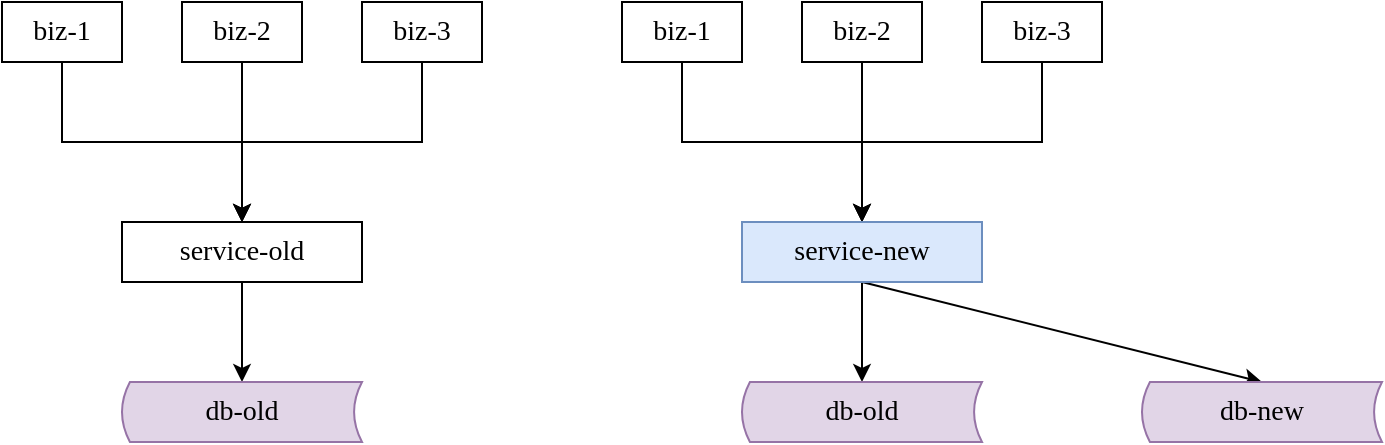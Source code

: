 <mxfile version="12.9.9" type="device" pages="5"><diagram id="g5Ehgx6kvNpVl5YQIofv" name="方案四：双写方案（步骤一）"><mxGraphModel dx="1072" dy="792" grid="1" gridSize="10" guides="1" tooltips="1" connect="1" arrows="1" fold="1" page="1" pageScale="1" pageWidth="827" pageHeight="1169" math="0" shadow="0"><root><mxCell id="0"/><mxCell id="1" parent="0"/><mxCell id="R7WmSuVC-zbe9bZ7QqP--1" style="edgeStyle=orthogonalEdgeStyle;rounded=0;orthogonalLoop=1;jettySize=auto;html=1;exitX=0.5;exitY=1;exitDx=0;exitDy=0;entryX=0.5;entryY=0;entryDx=0;entryDy=0;fontFamily=Verdana;fontSize=14;" parent="1" source="R7WmSuVC-zbe9bZ7QqP--2" target="R7WmSuVC-zbe9bZ7QqP--8" edge="1"><mxGeometry relative="1" as="geometry"/></mxCell><mxCell id="R7WmSuVC-zbe9bZ7QqP--2" value="biz-1" style="rounded=0;whiteSpace=wrap;html=1;fontFamily=Verdana;fontSize=14;" parent="1" vertex="1"><mxGeometry x="69" y="190" width="60" height="30" as="geometry"/></mxCell><mxCell id="R7WmSuVC-zbe9bZ7QqP--3" style="edgeStyle=orthogonalEdgeStyle;rounded=0;orthogonalLoop=1;jettySize=auto;html=1;exitX=0.5;exitY=1;exitDx=0;exitDy=0;fontFamily=Verdana;fontSize=14;" parent="1" source="R7WmSuVC-zbe9bZ7QqP--4" target="R7WmSuVC-zbe9bZ7QqP--8" edge="1"><mxGeometry relative="1" as="geometry"/></mxCell><mxCell id="R7WmSuVC-zbe9bZ7QqP--4" value="biz-2" style="rounded=0;whiteSpace=wrap;html=1;fontFamily=Verdana;fontSize=14;" parent="1" vertex="1"><mxGeometry x="159" y="190" width="60" height="30" as="geometry"/></mxCell><mxCell id="R7WmSuVC-zbe9bZ7QqP--5" style="edgeStyle=orthogonalEdgeStyle;rounded=0;orthogonalLoop=1;jettySize=auto;html=1;exitX=0.5;exitY=1;exitDx=0;exitDy=0;entryX=0.5;entryY=0;entryDx=0;entryDy=0;fontFamily=Verdana;fontSize=14;" parent="1" source="R7WmSuVC-zbe9bZ7QqP--6" target="R7WmSuVC-zbe9bZ7QqP--8" edge="1"><mxGeometry relative="1" as="geometry"/></mxCell><mxCell id="R7WmSuVC-zbe9bZ7QqP--6" value="biz-3" style="rounded=0;whiteSpace=wrap;html=1;fontFamily=Verdana;fontSize=14;" parent="1" vertex="1"><mxGeometry x="249" y="190" width="60" height="30" as="geometry"/></mxCell><mxCell id="R7WmSuVC-zbe9bZ7QqP--7" style="edgeStyle=orthogonalEdgeStyle;rounded=0;orthogonalLoop=1;jettySize=auto;html=1;exitX=0.5;exitY=1;exitDx=0;exitDy=0;entryX=0.5;entryY=0;entryDx=0;entryDy=0;fontFamily=Verdana;fontSize=14;" parent="1" source="R7WmSuVC-zbe9bZ7QqP--8" target="R7WmSuVC-zbe9bZ7QqP--9" edge="1"><mxGeometry relative="1" as="geometry"/></mxCell><mxCell id="R7WmSuVC-zbe9bZ7QqP--8" value="service-old" style="rounded=0;whiteSpace=wrap;html=1;fontFamily=Verdana;fontSize=14;" parent="1" vertex="1"><mxGeometry x="129" y="300" width="120" height="30" as="geometry"/></mxCell><mxCell id="R7WmSuVC-zbe9bZ7QqP--9" value="db-old" style="shape=dataStorage;whiteSpace=wrap;html=1;fontFamily=Verdana;fontSize=14;size=0.033;fillColor=#e1d5e7;strokeColor=#9673a6;" parent="1" vertex="1"><mxGeometry x="129" y="380" width="120" height="30" as="geometry"/></mxCell><mxCell id="R7WmSuVC-zbe9bZ7QqP--10" style="edgeStyle=orthogonalEdgeStyle;rounded=0;orthogonalLoop=1;jettySize=auto;html=1;exitX=0.5;exitY=1;exitDx=0;exitDy=0;entryX=0.5;entryY=0;entryDx=0;entryDy=0;fontFamily=Verdana;fontSize=14;" parent="1" source="R7WmSuVC-zbe9bZ7QqP--11" target="R7WmSuVC-zbe9bZ7QqP--18" edge="1"><mxGeometry relative="1" as="geometry"/></mxCell><mxCell id="R7WmSuVC-zbe9bZ7QqP--11" value="biz-1" style="rounded=0;whiteSpace=wrap;html=1;fontFamily=Verdana;fontSize=14;" parent="1" vertex="1"><mxGeometry x="379" y="190" width="60" height="30" as="geometry"/></mxCell><mxCell id="R7WmSuVC-zbe9bZ7QqP--12" style="edgeStyle=orthogonalEdgeStyle;rounded=0;orthogonalLoop=1;jettySize=auto;html=1;exitX=0.5;exitY=1;exitDx=0;exitDy=0;fontFamily=Verdana;fontSize=14;" parent="1" source="R7WmSuVC-zbe9bZ7QqP--13" target="R7WmSuVC-zbe9bZ7QqP--18" edge="1"><mxGeometry relative="1" as="geometry"/></mxCell><mxCell id="R7WmSuVC-zbe9bZ7QqP--13" value="biz-2" style="rounded=0;whiteSpace=wrap;html=1;fontFamily=Verdana;fontSize=14;" parent="1" vertex="1"><mxGeometry x="469" y="190" width="60" height="30" as="geometry"/></mxCell><mxCell id="R7WmSuVC-zbe9bZ7QqP--14" style="edgeStyle=orthogonalEdgeStyle;rounded=0;orthogonalLoop=1;jettySize=auto;html=1;exitX=0.5;exitY=1;exitDx=0;exitDy=0;entryX=0.5;entryY=0;entryDx=0;entryDy=0;fontFamily=Verdana;fontSize=14;" parent="1" source="R7WmSuVC-zbe9bZ7QqP--15" target="R7WmSuVC-zbe9bZ7QqP--18" edge="1"><mxGeometry relative="1" as="geometry"/></mxCell><mxCell id="R7WmSuVC-zbe9bZ7QqP--15" value="biz-3" style="rounded=0;whiteSpace=wrap;html=1;fontFamily=Verdana;fontSize=14;" parent="1" vertex="1"><mxGeometry x="559" y="190" width="60" height="30" as="geometry"/></mxCell><mxCell id="R7WmSuVC-zbe9bZ7QqP--16" style="edgeStyle=orthogonalEdgeStyle;rounded=0;orthogonalLoop=1;jettySize=auto;html=1;exitX=0.5;exitY=1;exitDx=0;exitDy=0;entryX=0.5;entryY=0;entryDx=0;entryDy=0;fontFamily=Verdana;fontSize=14;" parent="1" source="R7WmSuVC-zbe9bZ7QqP--18" target="R7WmSuVC-zbe9bZ7QqP--19" edge="1"><mxGeometry relative="1" as="geometry"/></mxCell><mxCell id="R7WmSuVC-zbe9bZ7QqP--24" style="rounded=0;orthogonalLoop=1;jettySize=auto;html=1;exitX=0.5;exitY=1;exitDx=0;exitDy=0;entryX=0.5;entryY=0;entryDx=0;entryDy=0;" parent="1" source="R7WmSuVC-zbe9bZ7QqP--18" target="R7WmSuVC-zbe9bZ7QqP--23" edge="1"><mxGeometry relative="1" as="geometry"/></mxCell><mxCell id="R7WmSuVC-zbe9bZ7QqP--18" value="service-new" style="rounded=0;whiteSpace=wrap;html=1;fontFamily=Verdana;fontSize=14;fillColor=#dae8fc;strokeColor=#6c8ebf;" parent="1" vertex="1"><mxGeometry x="439" y="300" width="120" height="30" as="geometry"/></mxCell><mxCell id="R7WmSuVC-zbe9bZ7QqP--19" value="db-old" style="shape=dataStorage;whiteSpace=wrap;html=1;fontFamily=Verdana;fontSize=14;size=0.033;fillColor=#e1d5e7;strokeColor=#9673a6;" parent="1" vertex="1"><mxGeometry x="439" y="380" width="120" height="30" as="geometry"/></mxCell><mxCell id="R7WmSuVC-zbe9bZ7QqP--23" value="db-new" style="shape=dataStorage;whiteSpace=wrap;html=1;fontFamily=Verdana;fontSize=14;size=0.033;fillColor=#e1d5e7;strokeColor=#9673a6;" parent="1" vertex="1"><mxGeometry x="639" y="380" width="120" height="30" as="geometry"/></mxCell></root></mxGraphModel></diagram><diagram id="hrnoOyJ_98OTtExlfo9R" name="方案四：双写方案（步骤二）"><mxGraphModel dx="1072" dy="792" grid="1" gridSize="10" guides="1" tooltips="1" connect="1" arrows="1" fold="1" page="1" pageScale="1" pageWidth="827" pageHeight="1169" math="0" shadow="0"><root><mxCell id="IrDboe4EHlwJ1IqqNWBV-0"/><mxCell id="IrDboe4EHlwJ1IqqNWBV-1" parent="IrDboe4EHlwJ1IqqNWBV-0"/><mxCell id="LjX5m5Z5AUM4HWo7zsmm-0" style="edgeStyle=orthogonalEdgeStyle;rounded=0;orthogonalLoop=1;jettySize=auto;html=1;exitX=0.5;exitY=1;exitDx=0;exitDy=0;entryX=0.5;entryY=0;entryDx=0;entryDy=0;fontFamily=Verdana;fontSize=14;" parent="IrDboe4EHlwJ1IqqNWBV-1" source="LjX5m5Z5AUM4HWo7zsmm-1" target="LjX5m5Z5AUM4HWo7zsmm-8" edge="1"><mxGeometry relative="1" as="geometry"/></mxCell><mxCell id="LjX5m5Z5AUM4HWo7zsmm-1" value="biz-1" style="rounded=0;whiteSpace=wrap;html=1;fontFamily=Verdana;fontSize=14;" parent="IrDboe4EHlwJ1IqqNWBV-1" vertex="1"><mxGeometry x="200" y="190" width="60" height="30" as="geometry"/></mxCell><mxCell id="LjX5m5Z5AUM4HWo7zsmm-2" style="edgeStyle=orthogonalEdgeStyle;rounded=0;orthogonalLoop=1;jettySize=auto;html=1;exitX=0.5;exitY=1;exitDx=0;exitDy=0;fontFamily=Verdana;fontSize=14;" parent="IrDboe4EHlwJ1IqqNWBV-1" source="LjX5m5Z5AUM4HWo7zsmm-3" target="LjX5m5Z5AUM4HWo7zsmm-8" edge="1"><mxGeometry relative="1" as="geometry"/></mxCell><mxCell id="LjX5m5Z5AUM4HWo7zsmm-3" value="biz-2" style="rounded=0;whiteSpace=wrap;html=1;fontFamily=Verdana;fontSize=14;" parent="IrDboe4EHlwJ1IqqNWBV-1" vertex="1"><mxGeometry x="290" y="190" width="60" height="30" as="geometry"/></mxCell><mxCell id="LjX5m5Z5AUM4HWo7zsmm-4" style="edgeStyle=orthogonalEdgeStyle;rounded=0;orthogonalLoop=1;jettySize=auto;html=1;exitX=0.5;exitY=1;exitDx=0;exitDy=0;entryX=0.5;entryY=0;entryDx=0;entryDy=0;fontFamily=Verdana;fontSize=14;" parent="IrDboe4EHlwJ1IqqNWBV-1" source="LjX5m5Z5AUM4HWo7zsmm-5" target="LjX5m5Z5AUM4HWo7zsmm-8" edge="1"><mxGeometry relative="1" as="geometry"/></mxCell><mxCell id="LjX5m5Z5AUM4HWo7zsmm-5" value="biz-3" style="rounded=0;whiteSpace=wrap;html=1;fontFamily=Verdana;fontSize=14;" parent="IrDboe4EHlwJ1IqqNWBV-1" vertex="1"><mxGeometry x="380" y="190" width="60" height="30" as="geometry"/></mxCell><mxCell id="LjX5m5Z5AUM4HWo7zsmm-6" style="edgeStyle=orthogonalEdgeStyle;rounded=0;orthogonalLoop=1;jettySize=auto;html=1;exitX=0.5;exitY=1;exitDx=0;exitDy=0;entryX=0.5;entryY=0;entryDx=0;entryDy=0;fontFamily=Verdana;fontSize=14;" parent="IrDboe4EHlwJ1IqqNWBV-1" source="LjX5m5Z5AUM4HWo7zsmm-8" target="LjX5m5Z5AUM4HWo7zsmm-9" edge="1"><mxGeometry relative="1" as="geometry"/></mxCell><mxCell id="LjX5m5Z5AUM4HWo7zsmm-7" style="rounded=0;orthogonalLoop=1;jettySize=auto;html=1;exitX=0.5;exitY=1;exitDx=0;exitDy=0;entryX=0.5;entryY=0;entryDx=0;entryDy=0;" parent="IrDboe4EHlwJ1IqqNWBV-1" source="LjX5m5Z5AUM4HWo7zsmm-8" target="LjX5m5Z5AUM4HWo7zsmm-10" edge="1"><mxGeometry relative="1" as="geometry"/></mxCell><mxCell id="LjX5m5Z5AUM4HWo7zsmm-8" value="service-new" style="rounded=0;whiteSpace=wrap;html=1;fontFamily=Verdana;fontSize=14;fillColor=#dae8fc;strokeColor=#6c8ebf;" parent="IrDboe4EHlwJ1IqqNWBV-1" vertex="1"><mxGeometry x="260" y="300" width="120" height="30" as="geometry"/></mxCell><mxCell id="LjX5m5Z5AUM4HWo7zsmm-12" style="edgeStyle=orthogonalEdgeStyle;rounded=0;orthogonalLoop=1;jettySize=auto;html=1;exitX=0.5;exitY=1;exitDx=0;exitDy=0;entryX=0;entryY=0.5;entryDx=0;entryDy=0;fontFamily=Verdana;fontSize=14;" parent="IrDboe4EHlwJ1IqqNWBV-1" source="LjX5m5Z5AUM4HWo7zsmm-9" target="LjX5m5Z5AUM4HWo7zsmm-11" edge="1"><mxGeometry relative="1" as="geometry"/></mxCell><mxCell id="LjX5m5Z5AUM4HWo7zsmm-9" value="db-old" style="shape=dataStorage;whiteSpace=wrap;html=1;fontFamily=Verdana;fontSize=14;size=0.033;fillColor=#e1d5e7;strokeColor=#9673a6;" parent="IrDboe4EHlwJ1IqqNWBV-1" vertex="1"><mxGeometry x="260" y="380" width="120" height="30" as="geometry"/></mxCell><mxCell id="LjX5m5Z5AUM4HWo7zsmm-10" value="db-new" style="shape=dataStorage;whiteSpace=wrap;html=1;fontFamily=Verdana;fontSize=14;size=0.033;fillColor=#e1d5e7;strokeColor=#9673a6;" parent="IrDboe4EHlwJ1IqqNWBV-1" vertex="1"><mxGeometry x="490" y="380" width="120" height="30" as="geometry"/></mxCell><mxCell id="LjX5m5Z5AUM4HWo7zsmm-13" style="edgeStyle=orthogonalEdgeStyle;rounded=0;orthogonalLoop=1;jettySize=auto;html=1;exitX=1;exitY=0.5;exitDx=0;exitDy=0;fontFamily=Verdana;fontSize=14;" parent="IrDboe4EHlwJ1IqqNWBV-1" source="LjX5m5Z5AUM4HWo7zsmm-11" target="LjX5m5Z5AUM4HWo7zsmm-10" edge="1"><mxGeometry relative="1" as="geometry"/></mxCell><mxCell id="LjX5m5Z5AUM4HWo7zsmm-11" value="data-migrate-tool" style="rounded=0;whiteSpace=wrap;html=1;fontSize=14;fontFamily=Verdana;fillColor=#f8cecc;strokeColor=#b85450;" parent="IrDboe4EHlwJ1IqqNWBV-1" vertex="1"><mxGeometry x="360" y="470" width="160" height="30" as="geometry"/></mxCell></root></mxGraphModel></diagram><diagram id="6CdlwYsa_0jYf0DSIUpv" name="数据一致性证明"><mxGraphModel dx="1072" dy="792" grid="1" gridSize="10" guides="1" tooltips="1" connect="1" arrows="1" fold="1" page="1" pageScale="1" pageWidth="827" pageHeight="1169" math="0" shadow="0"><root><mxCell id="fqqmsl6715i07su_cKa1-0"/><mxCell id="fqqmsl6715i07su_cKa1-1" parent="fqqmsl6715i07su_cKa1-0"/><mxCell id="fqqmsl6715i07su_cKa1-5" value="" style="rounded=0;whiteSpace=wrap;html=1;fontFamily=Verdana;fontSize=14;dashed=1;" parent="fqqmsl6715i07su_cKa1-1" vertex="1"><mxGeometry x="190" y="200" width="80" height="380" as="geometry"/></mxCell><mxCell id="fqqmsl6715i07su_cKa1-4" style="edgeStyle=orthogonalEdgeStyle;rounded=0;orthogonalLoop=1;jettySize=auto;html=1;exitX=0.5;exitY=1;exitDx=0;exitDy=0;fontFamily=Verdana;fontSize=14;endArrow=block;endFill=1;" parent="fqqmsl6715i07su_cKa1-1" source="fqqmsl6715i07su_cKa1-2" target="fqqmsl6715i07su_cKa1-3" edge="1"><mxGeometry relative="1" as="geometry"/></mxCell><mxCell id="fqqmsl6715i07su_cKa1-2" value="min" style="rounded=0;whiteSpace=wrap;html=1;fontFamily=Verdana;fontSize=14;" parent="fqqmsl6715i07su_cKa1-1" vertex="1"><mxGeometry x="200" y="210" width="60" height="30" as="geometry"/></mxCell><mxCell id="fqqmsl6715i07su_cKa1-3" value="max" style="rounded=0;whiteSpace=wrap;html=1;fontFamily=Verdana;fontSize=14;" parent="fqqmsl6715i07su_cKa1-1" vertex="1"><mxGeometry x="200" y="540" width="60" height="30" as="geometry"/></mxCell><mxCell id="fqqmsl6715i07su_cKa1-6" value="" style="rounded=0;whiteSpace=wrap;html=1;fontFamily=Verdana;fontSize=14;dashed=1;" parent="fqqmsl6715i07su_cKa1-1" vertex="1"><mxGeometry x="530" y="200" width="80" height="380" as="geometry"/></mxCell><mxCell id="fqqmsl6715i07su_cKa1-7" style="edgeStyle=orthogonalEdgeStyle;rounded=0;orthogonalLoop=1;jettySize=auto;html=1;exitX=0.5;exitY=1;exitDx=0;exitDy=0;fontFamily=Verdana;fontSize=14;entryX=0.5;entryY=0;entryDx=0;entryDy=0;strokeWidth=5;endArrow=block;endFill=1;" parent="fqqmsl6715i07su_cKa1-1" source="fqqmsl6715i07su_cKa1-8" target="fqqmsl6715i07su_cKa1-10" edge="1"><mxGeometry relative="1" as="geometry"/></mxCell><mxCell id="fqqmsl6715i07su_cKa1-8" value="min" style="rounded=0;whiteSpace=wrap;html=1;fontFamily=Verdana;fontSize=14;" parent="fqqmsl6715i07su_cKa1-1" vertex="1"><mxGeometry x="540" y="210" width="60" height="30" as="geometry"/></mxCell><mxCell id="fqqmsl6715i07su_cKa1-9" value="max" style="rounded=0;whiteSpace=wrap;html=1;fontFamily=Verdana;fontSize=14;" parent="fqqmsl6715i07su_cKa1-1" vertex="1"><mxGeometry x="540" y="540" width="60" height="30" as="geometry"/></mxCell><mxCell id="fqqmsl6715i07su_cKa1-11" style="edgeStyle=orthogonalEdgeStyle;rounded=0;orthogonalLoop=1;jettySize=auto;html=1;exitX=0.5;exitY=1;exitDx=0;exitDy=0;entryX=0.5;entryY=0;entryDx=0;entryDy=0;fontFamily=Verdana;fontSize=14;dashed=1;strokeWidth=5;endArrow=block;endFill=1;" parent="fqqmsl6715i07su_cKa1-1" source="fqqmsl6715i07su_cKa1-10" target="fqqmsl6715i07su_cKa1-9" edge="1"><mxGeometry relative="1" as="geometry"/></mxCell><mxCell id="fqqmsl6715i07su_cKa1-10" value="now" style="rounded=0;whiteSpace=wrap;html=1;fontFamily=Verdana;fontSize=14;" parent="fqqmsl6715i07su_cKa1-1" vertex="1"><mxGeometry x="540" y="375" width="60" height="30" as="geometry"/></mxCell><mxCell id="J1nFDhllqHWWvkuwpEac-1" style="edgeStyle=orthogonalEdgeStyle;rounded=0;orthogonalLoop=1;jettySize=auto;html=1;exitX=1;exitY=0.5;exitDx=0;exitDy=0;endArrow=block;endFill=1;strokeWidth=1;fontFamily=Verdana;fontSize=14;" parent="fqqmsl6715i07su_cKa1-1" source="J1nFDhllqHWWvkuwpEac-0" target="fqqmsl6715i07su_cKa1-10" edge="1"><mxGeometry relative="1" as="geometry"/></mxCell><mxCell id="J1nFDhllqHWWvkuwpEac-0" value="data-migrate-tool" style="rounded=0;whiteSpace=wrap;html=1;fontSize=14;fontFamily=Verdana;fillColor=#f8cecc;strokeColor=#b85450;" parent="fqqmsl6715i07su_cKa1-1" vertex="1"><mxGeometry x="320" y="375" width="160" height="30" as="geometry"/></mxCell><mxCell id="J1nFDhllqHWWvkuwpEac-2" style="edgeStyle=orthogonalEdgeStyle;rounded=0;orthogonalLoop=1;jettySize=auto;html=1;endArrow=block;endFill=1;strokeWidth=1;fontFamily=Verdana;fontSize=14;entryX=0;entryY=0.5;entryDx=0;entryDy=0;" parent="fqqmsl6715i07su_cKa1-1" target="J1nFDhllqHWWvkuwpEac-0" edge="1"><mxGeometry relative="1" as="geometry"><mxPoint x="230" y="390" as="sourcePoint"/><mxPoint x="550" y="400" as="targetPoint"/></mxGeometry></mxCell><mxCell id="J1nFDhllqHWWvkuwpEac-3" value="primary key&lt;br&gt;&lt;b&gt;从小到大&lt;/b&gt;&lt;br&gt;分段逐步迁移" style="text;html=1;strokeColor=none;fillColor=none;align=left;verticalAlign=middle;whiteSpace=wrap;rounded=0;dashed=1;fontFamily=Verdana;fontSize=14;" parent="fqqmsl6715i07su_cKa1-1" vertex="1"><mxGeometry x="290" y="210" width="110" height="55" as="geometry"/></mxCell><mxCell id="J1nFDhllqHWWvkuwpEac-4" value="正在迁移的数据" style="text;html=1;strokeColor=none;fillColor=none;align=center;verticalAlign=middle;whiteSpace=wrap;rounded=0;dashed=1;fontFamily=Verdana;fontSize=14;" parent="fqqmsl6715i07su_cKa1-1" vertex="1"><mxGeometry x="350" y="410" width="100" height="20" as="geometry"/></mxCell><mxCell id="J1nFDhllqHWWvkuwpEac-5" value="旧库中数据" style="text;html=1;strokeColor=none;fillColor=none;align=center;verticalAlign=middle;whiteSpace=wrap;rounded=0;dashed=1;fontFamily=Verdana;fontSize=14;fontColor=#FF0000;fontStyle=1" parent="fqqmsl6715i07su_cKa1-1" vertex="1"><mxGeometry x="110" y="542.5" width="80" height="25" as="geometry"/></mxCell><mxCell id="J1nFDhllqHWWvkuwpEac-6" value="新库中数据" style="text;html=1;strokeColor=none;fillColor=none;align=center;verticalAlign=middle;whiteSpace=wrap;rounded=0;dashed=1;fontFamily=Verdana;fontSize=14;fontColor=#FF0000;fontStyle=1" parent="fqqmsl6715i07su_cKa1-1" vertex="1"><mxGeometry x="610" y="542.5" width="80" height="25" as="geometry"/></mxCell><mxCell id="J1nFDhllqHWWvkuwpEac-7" value="已经迁移的数据" style="text;html=1;strokeColor=none;fillColor=#ffffff;align=center;verticalAlign=middle;whiteSpace=wrap;rounded=0;dashed=1;fontFamily=Verdana;fontSize=14;" parent="fqqmsl6715i07su_cKa1-1" vertex="1"><mxGeometry x="590" y="300" width="100" height="20" as="geometry"/></mxCell><mxCell id="J1nFDhllqHWWvkuwpEac-8" value="未迁移的数据" style="text;html=1;strokeColor=none;fillColor=#ffffff;align=center;verticalAlign=middle;whiteSpace=wrap;rounded=0;dashed=1;fontFamily=Verdana;fontSize=14;" parent="fqqmsl6715i07su_cKa1-1" vertex="1"><mxGeometry x="595" y="460" width="90" height="20" as="geometry"/></mxCell><mxCell id="J1nFDhllqHWWvkuwpEac-9" value="分段逐步迁移图" style="text;html=1;strokeColor=none;fillColor=none;align=center;verticalAlign=middle;whiteSpace=wrap;rounded=0;dashed=1;fontFamily=Verdana;fontSize=14;" parent="fqqmsl6715i07su_cKa1-1" vertex="1"><mxGeometry x="350" y="575" width="100" height="20" as="geometry"/></mxCell></root></mxGraphModel></diagram><diagram id="3vG1aEJbQ3jxC2FMXyXC" name="方案四：双写方案（步骤三）"><mxGraphModel dx="1072" dy="792" grid="1" gridSize="10" guides="1" tooltips="1" connect="1" arrows="1" fold="1" page="1" pageScale="1" pageWidth="827" pageHeight="1169" math="0" shadow="0"><root><mxCell id="i0Uux9YbF8P7493fPK3D-0"/><mxCell id="i0Uux9YbF8P7493fPK3D-1" parent="i0Uux9YbF8P7493fPK3D-0"/><mxCell id="J_zhmItCWctIGGbqjBgT-0" style="edgeStyle=orthogonalEdgeStyle;rounded=0;orthogonalLoop=1;jettySize=auto;html=1;exitX=0.5;exitY=1;exitDx=0;exitDy=0;entryX=0.5;entryY=0;entryDx=0;entryDy=0;fontFamily=Verdana;fontSize=14;" edge="1" parent="i0Uux9YbF8P7493fPK3D-1" source="J_zhmItCWctIGGbqjBgT-1" target="J_zhmItCWctIGGbqjBgT-8"><mxGeometry relative="1" as="geometry"/></mxCell><mxCell id="J_zhmItCWctIGGbqjBgT-1" value="biz-1" style="rounded=0;whiteSpace=wrap;html=1;fontFamily=Verdana;fontSize=14;" vertex="1" parent="i0Uux9YbF8P7493fPK3D-1"><mxGeometry x="200" y="190" width="60" height="30" as="geometry"/></mxCell><mxCell id="J_zhmItCWctIGGbqjBgT-2" style="edgeStyle=orthogonalEdgeStyle;rounded=0;orthogonalLoop=1;jettySize=auto;html=1;exitX=0.5;exitY=1;exitDx=0;exitDy=0;fontFamily=Verdana;fontSize=14;" edge="1" parent="i0Uux9YbF8P7493fPK3D-1" source="J_zhmItCWctIGGbqjBgT-3" target="J_zhmItCWctIGGbqjBgT-8"><mxGeometry relative="1" as="geometry"/></mxCell><mxCell id="J_zhmItCWctIGGbqjBgT-3" value="biz-2" style="rounded=0;whiteSpace=wrap;html=1;fontFamily=Verdana;fontSize=14;" vertex="1" parent="i0Uux9YbF8P7493fPK3D-1"><mxGeometry x="290" y="190" width="60" height="30" as="geometry"/></mxCell><mxCell id="J_zhmItCWctIGGbqjBgT-4" style="edgeStyle=orthogonalEdgeStyle;rounded=0;orthogonalLoop=1;jettySize=auto;html=1;exitX=0.5;exitY=1;exitDx=0;exitDy=0;entryX=0.5;entryY=0;entryDx=0;entryDy=0;fontFamily=Verdana;fontSize=14;" edge="1" parent="i0Uux9YbF8P7493fPK3D-1" source="J_zhmItCWctIGGbqjBgT-5" target="J_zhmItCWctIGGbqjBgT-8"><mxGeometry relative="1" as="geometry"/></mxCell><mxCell id="J_zhmItCWctIGGbqjBgT-5" value="biz-3" style="rounded=0;whiteSpace=wrap;html=1;fontFamily=Verdana;fontSize=14;" vertex="1" parent="i0Uux9YbF8P7493fPK3D-1"><mxGeometry x="380" y="190" width="60" height="30" as="geometry"/></mxCell><mxCell id="J_zhmItCWctIGGbqjBgT-6" style="edgeStyle=orthogonalEdgeStyle;rounded=0;orthogonalLoop=1;jettySize=auto;html=1;exitX=0.5;exitY=1;exitDx=0;exitDy=0;entryX=0.5;entryY=0;entryDx=0;entryDy=0;fontFamily=Verdana;fontSize=14;" edge="1" parent="i0Uux9YbF8P7493fPK3D-1" source="J_zhmItCWctIGGbqjBgT-8" target="J_zhmItCWctIGGbqjBgT-10"><mxGeometry relative="1" as="geometry"/></mxCell><mxCell id="J_zhmItCWctIGGbqjBgT-7" style="rounded=0;orthogonalLoop=1;jettySize=auto;html=1;exitX=0.5;exitY=1;exitDx=0;exitDy=0;entryX=0.5;entryY=0;entryDx=0;entryDy=0;" edge="1" parent="i0Uux9YbF8P7493fPK3D-1" source="J_zhmItCWctIGGbqjBgT-8" target="J_zhmItCWctIGGbqjBgT-11"><mxGeometry relative="1" as="geometry"/></mxCell><mxCell id="J_zhmItCWctIGGbqjBgT-8" value="service-new" style="rounded=0;whiteSpace=wrap;html=1;fontFamily=Verdana;fontSize=14;fillColor=#dae8fc;strokeColor=#6c8ebf;" vertex="1" parent="i0Uux9YbF8P7493fPK3D-1"><mxGeometry x="260" y="300" width="120" height="30" as="geometry"/></mxCell><mxCell id="J_zhmItCWctIGGbqjBgT-9" style="edgeStyle=orthogonalEdgeStyle;rounded=0;orthogonalLoop=1;jettySize=auto;html=1;exitX=0.5;exitY=1;exitDx=0;exitDy=0;entryX=0;entryY=0.5;entryDx=0;entryDy=0;fontFamily=Verdana;fontSize=14;" edge="1" parent="i0Uux9YbF8P7493fPK3D-1" source="J_zhmItCWctIGGbqjBgT-10" target="J_zhmItCWctIGGbqjBgT-13"><mxGeometry relative="1" as="geometry"/></mxCell><mxCell id="J_zhmItCWctIGGbqjBgT-10" value="db-old" style="shape=dataStorage;whiteSpace=wrap;html=1;fontFamily=Verdana;fontSize=14;size=0.033;fillColor=#e1d5e7;strokeColor=#9673a6;" vertex="1" parent="i0Uux9YbF8P7493fPK3D-1"><mxGeometry x="260" y="380" width="120" height="30" as="geometry"/></mxCell><mxCell id="J_zhmItCWctIGGbqjBgT-11" value="db-new" style="shape=dataStorage;whiteSpace=wrap;html=1;fontFamily=Verdana;fontSize=14;size=0.033;fillColor=#e1d5e7;strokeColor=#9673a6;" vertex="1" parent="i0Uux9YbF8P7493fPK3D-1"><mxGeometry x="490" y="380" width="120" height="30" as="geometry"/></mxCell><mxCell id="J_zhmItCWctIGGbqjBgT-12" style="edgeStyle=orthogonalEdgeStyle;rounded=0;orthogonalLoop=1;jettySize=auto;html=1;exitX=1;exitY=0.5;exitDx=0;exitDy=0;fontFamily=Verdana;fontSize=14;" edge="1" parent="i0Uux9YbF8P7493fPK3D-1" source="J_zhmItCWctIGGbqjBgT-13" target="J_zhmItCWctIGGbqjBgT-11"><mxGeometry relative="1" as="geometry"/></mxCell><mxCell id="J_zhmItCWctIGGbqjBgT-13" value="data-check-tool" style="rounded=0;whiteSpace=wrap;html=1;fontSize=14;fontFamily=Verdana;fillColor=#f8cecc;strokeColor=#b85450;" vertex="1" parent="i0Uux9YbF8P7493fPK3D-1"><mxGeometry x="360" y="470" width="160" height="30" as="geometry"/></mxCell></root></mxGraphModel></diagram><diagram id="eG7PDkloiFk3Rbb4DC7q" name="方案四：双写方案（步骤四）"><mxGraphModel dx="1072" dy="792" grid="1" gridSize="10" guides="1" tooltips="1" connect="1" arrows="1" fold="1" page="1" pageScale="1" pageWidth="827" pageHeight="1169" math="0" shadow="0"><root><mxCell id="ATIlnw3Q11W-bwgXjO9y-0"/><mxCell id="ATIlnw3Q11W-bwgXjO9y-1" parent="ATIlnw3Q11W-bwgXjO9y-0"/><mxCell id="Mj6MXLJgRLdMJkr7QAKg-0" style="edgeStyle=orthogonalEdgeStyle;rounded=0;orthogonalLoop=1;jettySize=auto;html=1;exitX=0.5;exitY=1;exitDx=0;exitDy=0;entryX=0.5;entryY=0;entryDx=0;entryDy=0;fontFamily=Verdana;fontSize=14;" edge="1" parent="ATIlnw3Q11W-bwgXjO9y-1" source="Mj6MXLJgRLdMJkr7QAKg-1" target="Mj6MXLJgRLdMJkr7QAKg-8"><mxGeometry relative="1" as="geometry"/></mxCell><mxCell id="Mj6MXLJgRLdMJkr7QAKg-1" value="biz-1" style="rounded=0;whiteSpace=wrap;html=1;fontFamily=Verdana;fontSize=14;" vertex="1" parent="ATIlnw3Q11W-bwgXjO9y-1"><mxGeometry x="200" y="190" width="60" height="30" as="geometry"/></mxCell><mxCell id="Mj6MXLJgRLdMJkr7QAKg-2" style="edgeStyle=orthogonalEdgeStyle;rounded=0;orthogonalLoop=1;jettySize=auto;html=1;exitX=0.5;exitY=1;exitDx=0;exitDy=0;fontFamily=Verdana;fontSize=14;" edge="1" parent="ATIlnw3Q11W-bwgXjO9y-1" source="Mj6MXLJgRLdMJkr7QAKg-3" target="Mj6MXLJgRLdMJkr7QAKg-8"><mxGeometry relative="1" as="geometry"/></mxCell><mxCell id="Mj6MXLJgRLdMJkr7QAKg-3" value="biz-2" style="rounded=0;whiteSpace=wrap;html=1;fontFamily=Verdana;fontSize=14;" vertex="1" parent="ATIlnw3Q11W-bwgXjO9y-1"><mxGeometry x="290" y="190" width="60" height="30" as="geometry"/></mxCell><mxCell id="Mj6MXLJgRLdMJkr7QAKg-4" style="edgeStyle=orthogonalEdgeStyle;rounded=0;orthogonalLoop=1;jettySize=auto;html=1;exitX=0.5;exitY=1;exitDx=0;exitDy=0;entryX=0.5;entryY=0;entryDx=0;entryDy=0;fontFamily=Verdana;fontSize=14;" edge="1" parent="ATIlnw3Q11W-bwgXjO9y-1" source="Mj6MXLJgRLdMJkr7QAKg-5" target="Mj6MXLJgRLdMJkr7QAKg-8"><mxGeometry relative="1" as="geometry"/></mxCell><mxCell id="Mj6MXLJgRLdMJkr7QAKg-5" value="biz-3" style="rounded=0;whiteSpace=wrap;html=1;fontFamily=Verdana;fontSize=14;" vertex="1" parent="ATIlnw3Q11W-bwgXjO9y-1"><mxGeometry x="380" y="190" width="60" height="30" as="geometry"/></mxCell><mxCell id="Mj6MXLJgRLdMJkr7QAKg-7" style="rounded=0;orthogonalLoop=1;jettySize=auto;html=1;exitX=0.5;exitY=1;exitDx=0;exitDy=0;entryX=0.5;entryY=0;entryDx=0;entryDy=0;" edge="1" parent="ATIlnw3Q11W-bwgXjO9y-1" source="Mj6MXLJgRLdMJkr7QAKg-8" target="Mj6MXLJgRLdMJkr7QAKg-11"><mxGeometry relative="1" as="geometry"/></mxCell><mxCell id="Mj6MXLJgRLdMJkr7QAKg-8" value="service-new" style="rounded=0;whiteSpace=wrap;html=1;fontFamily=Verdana;fontSize=14;fillColor=#dae8fc;strokeColor=#6c8ebf;" vertex="1" parent="ATIlnw3Q11W-bwgXjO9y-1"><mxGeometry x="260" y="300" width="120" height="30" as="geometry"/></mxCell><mxCell id="Mj6MXLJgRLdMJkr7QAKg-10" value="db-old" style="shape=dataStorage;whiteSpace=wrap;html=1;fontFamily=Verdana;fontSize=14;size=0.033;fillColor=#e1d5e7;strokeColor=#9673a6;" vertex="1" parent="ATIlnw3Q11W-bwgXjO9y-1"><mxGeometry x="260" y="380" width="120" height="30" as="geometry"/></mxCell><mxCell id="Mj6MXLJgRLdMJkr7QAKg-11" value="db-new" style="shape=dataStorage;whiteSpace=wrap;html=1;fontFamily=Verdana;fontSize=14;size=0.033;fillColor=#e1d5e7;strokeColor=#9673a6;" vertex="1" parent="ATIlnw3Q11W-bwgXjO9y-1"><mxGeometry x="490" y="380" width="120" height="30" as="geometry"/></mxCell></root></mxGraphModel></diagram></mxfile>